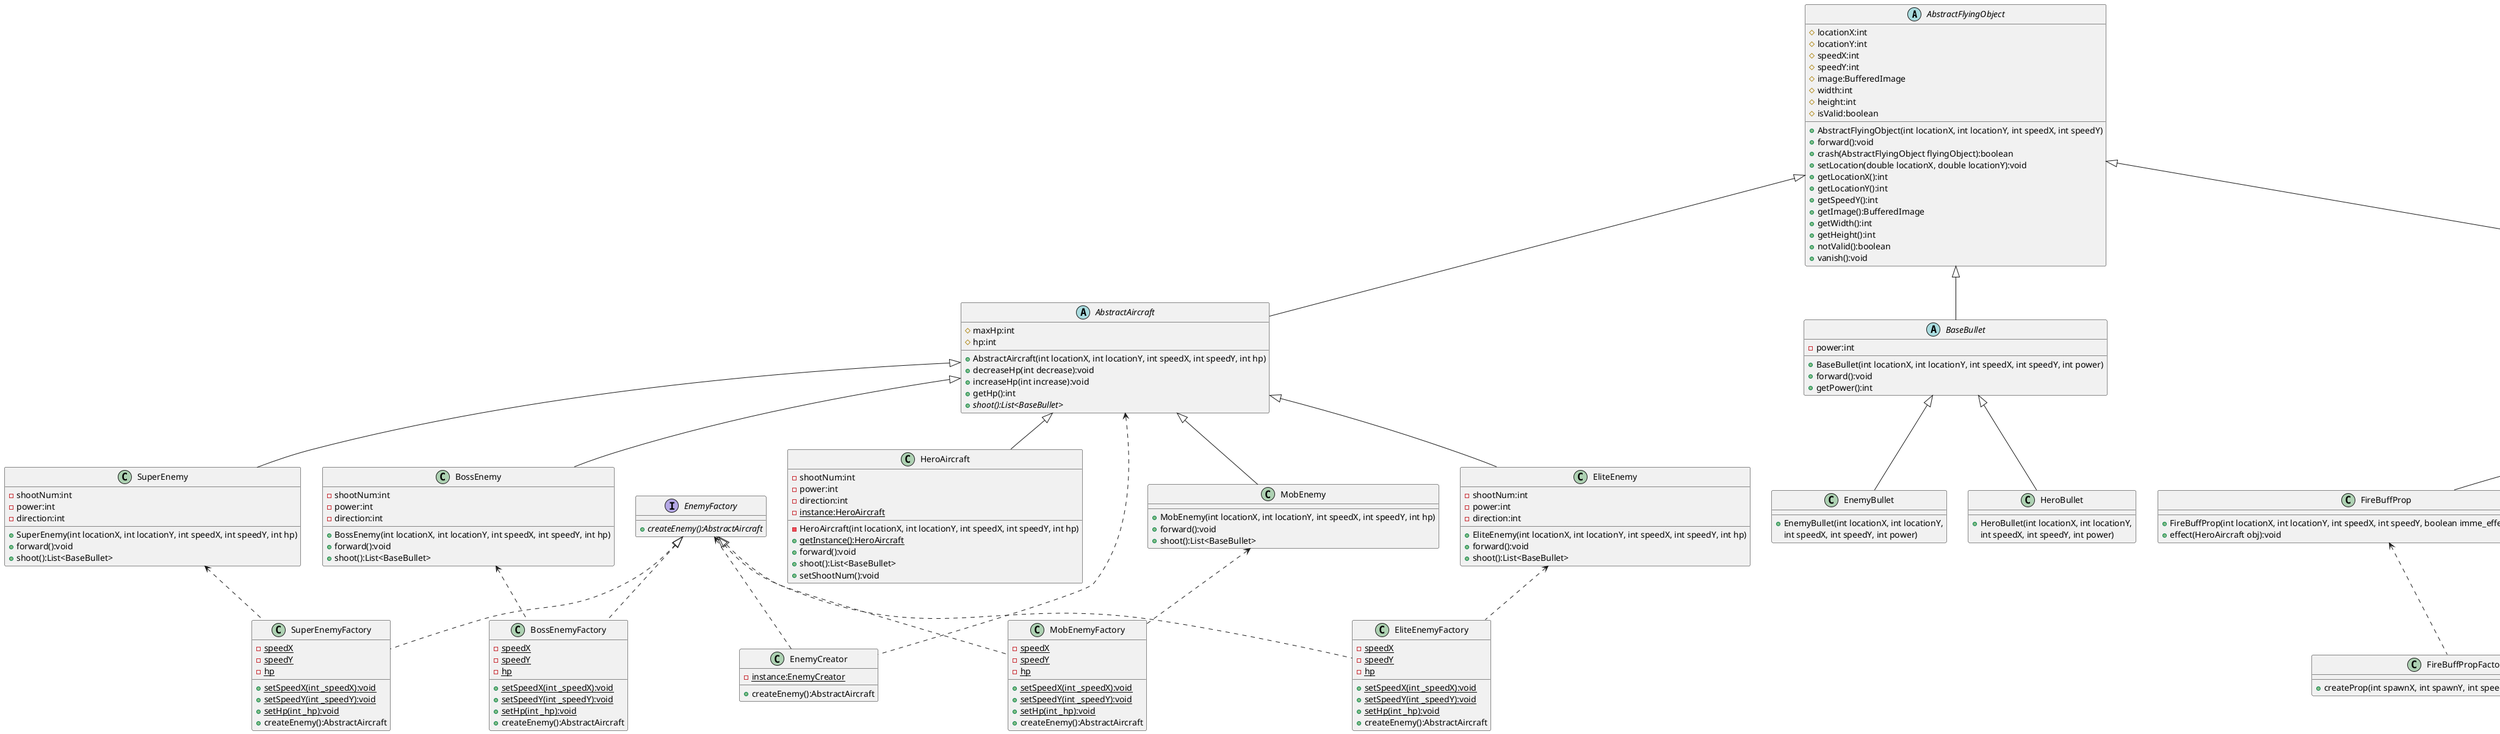 @startuml
'https://plantuml.com/class-diagram

abstract class AbstractFlyingObject
{
    # locationX:int
    # locationY:int
    # speedX:int
    # speedY:int
    # image:BufferedImage
    # width:int
    # height:int
    # isValid:boolean

    + AbstractFlyingObject(int locationX, int locationY, int speedX, int speedY)
    + forward():void
    + crash(AbstractFlyingObject flyingObject):boolean
    + setLocation(double locationX, double locationY):void
    + getLocationX():int
    + getLocationY():int
    + getSpeedY():int
    + getImage():BufferedImage
    + getWidth():int
    + getHeight():int
    + notValid():boolean
    + vanish():void
}
abstract class AbstractAircraft
{
	# maxHp:int
    # hp:int
    + AbstractAircraft(int locationX, int locationY, int speedX, int speedY, int hp)
    + decreaseHp(int decrease):void
    + increaseHp(int increase):void
    + getHp():int
    + {abstract} shoot():List<BaseBullet>
 }


class HeroAircraft {
    - shootNum:int
    - power:int
    - direction:int
    - HeroAircraft(int locationX, int locationY, int speedX, int speedY, int hp)
    - {static} instance:HeroAircraft
    + {static} getInstance():HeroAircraft
    + forward():void
    + shoot():List<BaseBullet>
    + setShootNum():void
}

AbstractAircraft <|-- HeroAircraft

class MobEnemy {
    + MobEnemy(int locationX, int locationY, int speedX, int speedY, int hp)
    + forward():void
    + shoot():List<BaseBullet>
}

class EliteEnemy {
    - shootNum:int
    - power:int
    - direction:int
    + EliteEnemy(int locationX, int locationY, int speedX, int speedY, int hp)
    + forward():void
    + shoot():List<BaseBullet>
}

class SuperEnemy {
    - shootNum:int
    - power:int
    - direction:int
    + SuperEnemy(int locationX, int locationY, int speedX, int speedY, int hp)
    + forward():void
    + shoot():List<BaseBullet>
}

class BossEnemy {
    - shootNum:int
    - power:int
    - direction:int
    + BossEnemy(int locationX, int locationY, int speedX, int speedY, int hp)
    + forward():void
    + shoot():List<BaseBullet>
}

AbstractAircraft <|-- EliteEnemy
AbstractAircraft <|-- SuperEnemy
AbstractAircraft <|-- MobEnemy
AbstractAircraft <|-- BossEnemy

interface EnemyFactory{
    + {abstract} createEnemy():AbstractAircraft
}

class MobEnemyFactory{
    - {static} speedX
    - {static} speedY
    - {static} hp
    + {static} setSpeedX(int _speedX):void
    + {static} setSpeedY(int _speedY):void
    + {static} setHp(int _hp):void
    + createEnemy():AbstractAircraft
}

class EliteEnemyFactory{
    - {static} speedX
    - {static} speedY
    - {static} hp
    + {static} setSpeedX(int _speedX):void
    + {static} setSpeedY(int _speedY):void
    + {static} setHp(int _hp):void
    + createEnemy():AbstractAircraft
}

class SuperEnemyFactory{
    - {static} speedX
    - {static} speedY
    - {static} hp
    + {static} setSpeedX(int _speedX):void
    + {static} setSpeedY(int _speedY):void
    + {static} setHp(int _hp):void
    + createEnemy():AbstractAircraft
}

class BossEnemyFactory{
    - {static} speedX
    - {static} speedY
    - {static} hp
    + {static} setSpeedX(int _speedX):void
    + {static} setSpeedY(int _speedY):void
    + {static} setHp(int _hp):void
    + createEnemy():AbstractAircraft
}

EnemyFactory <|.. MobEnemyFactory
EnemyFactory <|.. EliteEnemyFactory
EnemyFactory <|.. SuperEnemyFactory
EnemyFactory <|.. BossEnemyFactory

MobEnemy <.. MobEnemyFactory
EliteEnemy <.. EliteEnemyFactory
SuperEnemy <.. SuperEnemyFactory
BossEnemy <.. BossEnemyFactory

class EnemyCreator {
    - {static} instance:EnemyCreator
    + createEnemy():AbstractAircraft
}

EnemyFactory <.. EnemyCreator
AbstractAircraft <.. EnemyCreator

abstract class BaseBullet
{
    - power:int
    + BaseBullet(int locationX, int locationY, int speedX, int speedY, int power)
    + forward():void
	+ getPower():int
}

class HeroBullet {
    + HeroBullet(int locationX, int locationY,
     int speedX, int speedY, int power)
}

class EnemyBullet {
    + EnemyBullet(int locationX, int locationY,
     int speedX, int speedY, int power)
}

BaseBullet <|-- HeroBullet
BaseBullet <|-- EnemyBullet

AbstractFlyingObject <|-- AbstractAircraft
AbstractFlyingObject <|-- BaseBullet

abstract class BaseProp {
    - imme_effect:boolean
    - effect_time:double
    + isImme_effect():boolean
    + get_effect_time():double
    + forward():void
    + {abstract} effect(HeroAircraft obj):void
}

class BombProp{
    + BombProp(int locationX, int locationY, int speedX, int speedY, boolean imme_effect, double effect_time)
    + effect(HeroAircraft obj):void
}

class FireBuffProp{
    + FireBuffProp(int locationX, int locationY, int speedX, int speedY, boolean imme_effect, double effect_time)
    + effect(HeroAircraft obj):void
}

class SuperFireSupplyProp{
    + SuperFireSupplyProp(int locationX, int locationY, int speedX, int speedY, boolean imme_effect, double effect_time)
    + effect(HeroAircraft obj):void
}

class HealProp{
    - HealHp:int
    + changeHealHp(int HealHp):void
    + GetHealHp():int
    + HealProp(int locationX, int locationY,
                                  int speedX, int speedY,
                                  boolean imme_effect, double effect_time,
                                  int HealHp)
    + effect(HeroAircraft obj):void
}

BaseProp <|-- BombProp
BaseProp <|-- FireBuffProp
BaseProp <|-- HealProp
BaseProp <|-- SuperFireSupplyProp

interface PropFactory{
    + {abstract} createProp(int spawnX, int spawnY, int speedX, int speedY):BaseProp
}

class BombPropFactory{
    + createProp(int spawnX, int spawnY, int speedX, int speedY):BaseProp
}

class FireBuffPropFactory{
    + createProp(int spawnX, int spawnY, int speedX, int speedY):BaseProp
}

class SuperFireBuffPropFactory{
    + createProp(int spawnX, int spawnY, int speedX, int speedY):BaseProp
}

class HealPropFactory{
    + createProp(int spawnX, int spawnY, int speedX, int speedY):BaseProp
}

PropFactory <|.. BombPropFactory
PropFactory <|.. FireBuffPropFactory
PropFactory <|.. SuperFireBuffPropFactory
PropFactory <|.. HealPropFactory

BombProp <.. BombPropFactory
FireBuffProp <.. FireBuffPropFactory
HealProp <.. HealPropFactory
SuperFireSupplyProp <.. SuperFireBuffPropFactory

class PropGenerator {
    - {static} instance:PropGenerator
    + createProp():BaseProp
}

BaseProp <.. PropFactory
BaseProp <.. PropGenerator
PropFactory <.. PropGenerator

AbstractFlyingObject <|-- BaseProp

@enduml
